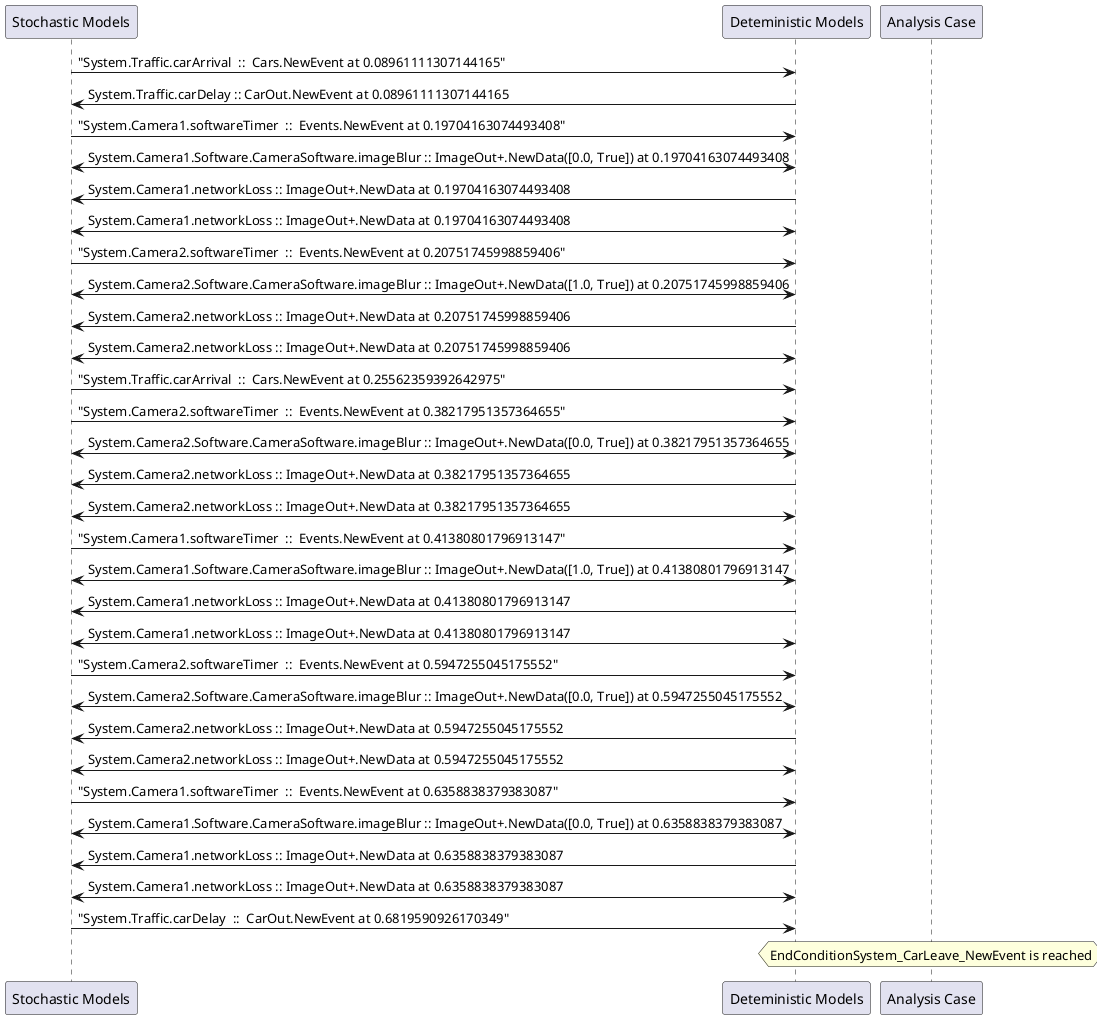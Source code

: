 
	@startuml
	participant "Stochastic Models" as stochmodel
	participant "Deteministic Models" as detmodel
	participant "Analysis Case" as analysis
	{2367_stop} stochmodel -> detmodel : "System.Traffic.carArrival  ::  Cars.NewEvent at 0.08961111307144165"
{2373_start} detmodel -> stochmodel : System.Traffic.carDelay :: CarOut.NewEvent at 0.08961111307144165
{2336_stop} stochmodel -> detmodel : "System.Camera1.softwareTimer  ::  Events.NewEvent at 0.19704163074493408"
detmodel <-> stochmodel : System.Camera1.Software.CameraSoftware.imageBlur :: ImageOut+.NewData([0.0, True]) at 0.19704163074493408
detmodel -> stochmodel : System.Camera1.networkLoss :: ImageOut+.NewData at 0.19704163074493408
detmodel <-> stochmodel : System.Camera1.networkLoss :: ImageOut+.NewData at 0.19704163074493408
{2352_stop} stochmodel -> detmodel : "System.Camera2.softwareTimer  ::  Events.NewEvent at 0.20751745998859406"
detmodel <-> stochmodel : System.Camera2.Software.CameraSoftware.imageBlur :: ImageOut+.NewData([1.0, True]) at 0.20751745998859406
detmodel -> stochmodel : System.Camera2.networkLoss :: ImageOut+.NewData at 0.20751745998859406
detmodel <-> stochmodel : System.Camera2.networkLoss :: ImageOut+.NewData at 0.20751745998859406
{2368_stop} stochmodel -> detmodel : "System.Traffic.carArrival  ::  Cars.NewEvent at 0.25562359392642975"
{2353_stop} stochmodel -> detmodel : "System.Camera2.softwareTimer  ::  Events.NewEvent at 0.38217951357364655"
detmodel <-> stochmodel : System.Camera2.Software.CameraSoftware.imageBlur :: ImageOut+.NewData([0.0, True]) at 0.38217951357364655
detmodel -> stochmodel : System.Camera2.networkLoss :: ImageOut+.NewData at 0.38217951357364655
detmodel <-> stochmodel : System.Camera2.networkLoss :: ImageOut+.NewData at 0.38217951357364655
{2337_stop} stochmodel -> detmodel : "System.Camera1.softwareTimer  ::  Events.NewEvent at 0.41380801796913147"
detmodel <-> stochmodel : System.Camera1.Software.CameraSoftware.imageBlur :: ImageOut+.NewData([1.0, True]) at 0.41380801796913147
detmodel -> stochmodel : System.Camera1.networkLoss :: ImageOut+.NewData at 0.41380801796913147
detmodel <-> stochmodel : System.Camera1.networkLoss :: ImageOut+.NewData at 0.41380801796913147
{2354_stop} stochmodel -> detmodel : "System.Camera2.softwareTimer  ::  Events.NewEvent at 0.5947255045175552"
detmodel <-> stochmodel : System.Camera2.Software.CameraSoftware.imageBlur :: ImageOut+.NewData([0.0, True]) at 0.5947255045175552
detmodel -> stochmodel : System.Camera2.networkLoss :: ImageOut+.NewData at 0.5947255045175552
detmodel <-> stochmodel : System.Camera2.networkLoss :: ImageOut+.NewData at 0.5947255045175552
{2338_stop} stochmodel -> detmodel : "System.Camera1.softwareTimer  ::  Events.NewEvent at 0.6358838379383087"
detmodel <-> stochmodel : System.Camera1.Software.CameraSoftware.imageBlur :: ImageOut+.NewData([0.0, True]) at 0.6358838379383087
detmodel -> stochmodel : System.Camera1.networkLoss :: ImageOut+.NewData at 0.6358838379383087
detmodel <-> stochmodel : System.Camera1.networkLoss :: ImageOut+.NewData at 0.6358838379383087
{2373_stop} stochmodel -> detmodel : "System.Traffic.carDelay  ::  CarOut.NewEvent at 0.6819590926170349"
{2373_start} <-> {2373_stop} : delay
hnote over analysis 
EndConditionSystem_CarLeave_NewEvent is reached
endnote
@enduml